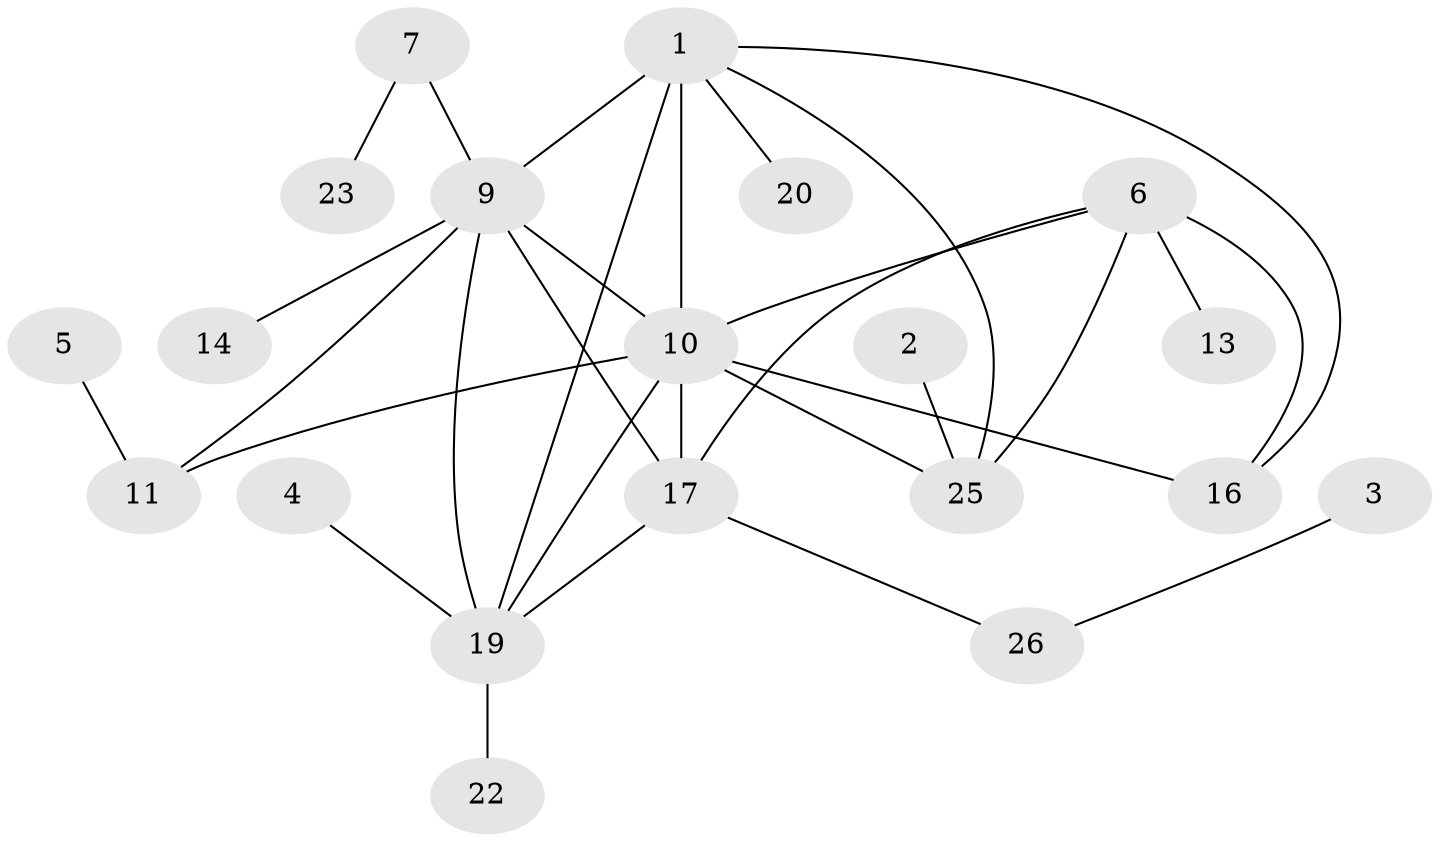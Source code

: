 // original degree distribution, {4: 0.17647058823529413, 1: 0.27450980392156865, 2: 0.13725490196078433, 0: 0.09803921568627451, 6: 0.0392156862745098, 3: 0.21568627450980393, 5: 0.058823529411764705}
// Generated by graph-tools (version 1.1) at 2025/33/03/09/25 02:33:36]
// undirected, 20 vertices, 30 edges
graph export_dot {
graph [start="1"]
  node [color=gray90,style=filled];
  1;
  2;
  3;
  4;
  5;
  6;
  7;
  9;
  10;
  11;
  13;
  14;
  16;
  17;
  19;
  20;
  22;
  23;
  25;
  26;
  1 -- 9 [weight=2.0];
  1 -- 10 [weight=1.0];
  1 -- 16 [weight=1.0];
  1 -- 19 [weight=1.0];
  1 -- 20 [weight=1.0];
  1 -- 25 [weight=1.0];
  2 -- 25 [weight=1.0];
  3 -- 26 [weight=1.0];
  4 -- 19 [weight=1.0];
  5 -- 11 [weight=1.0];
  6 -- 10 [weight=1.0];
  6 -- 13 [weight=1.0];
  6 -- 16 [weight=1.0];
  6 -- 17 [weight=1.0];
  6 -- 25 [weight=1.0];
  7 -- 9 [weight=1.0];
  7 -- 23 [weight=1.0];
  9 -- 10 [weight=3.0];
  9 -- 11 [weight=1.0];
  9 -- 14 [weight=1.0];
  9 -- 17 [weight=4.0];
  9 -- 19 [weight=1.0];
  10 -- 11 [weight=1.0];
  10 -- 16 [weight=1.0];
  10 -- 17 [weight=3.0];
  10 -- 19 [weight=1.0];
  10 -- 25 [weight=1.0];
  17 -- 19 [weight=1.0];
  17 -- 26 [weight=1.0];
  19 -- 22 [weight=1.0];
}
